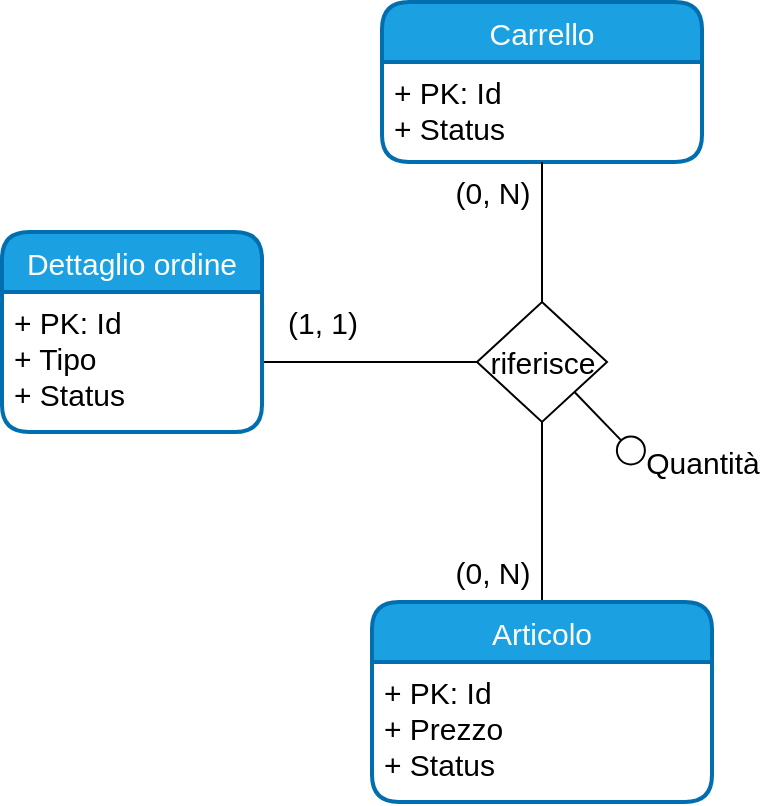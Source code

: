 <mxfile>
    <diagram id="BSpXjhOdTKllNrfZD8wq" name="Page-1">
        <mxGraphModel dx="984" dy="565" grid="1" gridSize="10" guides="1" tooltips="1" connect="1" arrows="1" fold="1" page="1" pageScale="1" pageWidth="827" pageHeight="1169" math="0" shadow="0">
            <root>
                <mxCell id="0"/>
                <mxCell id="1" parent="0"/>
                <mxCell id="2" value="Carrello" style="swimlane;childLayout=stackLayout;horizontal=1;startSize=30;horizontalStack=0;rounded=1;fontSize=15;fontStyle=0;strokeWidth=2;resizeParent=0;resizeLast=1;shadow=0;dashed=0;align=center;fillColor=#1ba1e2;fontColor=#ffffff;strokeColor=#006EAF;" parent="1" vertex="1">
                    <mxGeometry x="440" y="240" width="160" height="80" as="geometry"/>
                </mxCell>
                <mxCell id="3" value="+ PK: Id&#10;+ Status&#10;" style="align=left;strokeColor=none;fillColor=none;spacingLeft=4;fontSize=15;verticalAlign=top;resizable=0;rotatable=0;part=1;" parent="2" vertex="1">
                    <mxGeometry y="30" width="160" height="50" as="geometry"/>
                </mxCell>
                <mxCell id="4" style="edgeStyle=none;html=1;exitX=0.5;exitY=0;exitDx=0;exitDy=0;entryX=0.5;entryY=1;entryDx=0;entryDy=0;startArrow=none;startFill=0;endArrow=none;endFill=0;fontSize=15;" parent="1" source="7" target="3" edge="1">
                    <mxGeometry relative="1" as="geometry"/>
                </mxCell>
                <mxCell id="5" style="edgeStyle=none;html=1;exitX=0;exitY=0.5;exitDx=0;exitDy=0;endArrow=none;endFill=0;entryX=1;entryY=0.5;entryDx=0;entryDy=0;fontSize=15;" parent="1" source="7" target="12" edge="1">
                    <mxGeometry relative="1" as="geometry">
                        <mxPoint x="200" y="420" as="targetPoint"/>
                    </mxGeometry>
                </mxCell>
                <mxCell id="28" style="edgeStyle=none;html=1;exitX=0.5;exitY=1;exitDx=0;exitDy=0;entryX=0.5;entryY=0;entryDx=0;entryDy=0;endArrow=none;endFill=0;fontSize=15;" parent="1" source="7" target="25" edge="1">
                    <mxGeometry relative="1" as="geometry"/>
                </mxCell>
                <mxCell id="7" value="riferisce" style="shape=rhombus;perimeter=rhombusPerimeter;whiteSpace=wrap;html=1;align=center;fontSize=15;" parent="1" vertex="1">
                    <mxGeometry x="487.5" y="390" width="65" height="60" as="geometry"/>
                </mxCell>
                <mxCell id="8" value="Quantità" style="text;html=1;align=center;verticalAlign=middle;resizable=0;points=[];autosize=1;strokeColor=none;fillColor=none;fontSize=15;" parent="1" vertex="1">
                    <mxGeometry x="560" y="455" width="80" height="30" as="geometry"/>
                </mxCell>
                <mxCell id="11" value="Dettaglio ordine" style="swimlane;childLayout=stackLayout;horizontal=1;startSize=30;horizontalStack=0;rounded=1;fontSize=15;fontStyle=0;strokeWidth=2;resizeParent=0;resizeLast=1;shadow=0;dashed=0;align=center;fillColor=#1ba1e2;fontColor=#ffffff;strokeColor=#006EAF;" parent="1" vertex="1">
                    <mxGeometry x="250" y="355" width="130" height="100" as="geometry"/>
                </mxCell>
                <mxCell id="12" value="+ PK: Id&#10;+ Tipo&#10;+ Status&#10;&#10;" style="align=left;strokeColor=none;fillColor=none;spacingLeft=4;fontSize=15;verticalAlign=top;resizable=0;rotatable=0;part=1;" parent="11" vertex="1">
                    <mxGeometry y="30" width="130" height="70" as="geometry"/>
                </mxCell>
                <mxCell id="16" value="(1, 1)" style="text;html=1;align=center;verticalAlign=middle;resizable=0;points=[];autosize=1;strokeColor=none;fillColor=none;fontSize=15;" parent="1" vertex="1">
                    <mxGeometry x="380" y="385" width="60" height="30" as="geometry"/>
                </mxCell>
                <mxCell id="17" value="(0, N)" style="text;html=1;align=center;verticalAlign=middle;resizable=0;points=[];autosize=1;strokeColor=none;fillColor=none;fontSize=15;" parent="1" vertex="1">
                    <mxGeometry x="465" y="320" width="60" height="30" as="geometry"/>
                </mxCell>
                <mxCell id="21" value="(0, N)" style="text;html=1;align=center;verticalAlign=middle;resizable=0;points=[];autosize=1;strokeColor=none;fillColor=none;fontSize=15;" parent="1" vertex="1">
                    <mxGeometry x="465" y="510" width="60" height="30" as="geometry"/>
                </mxCell>
                <mxCell id="23" style="edgeStyle=none;html=1;endArrow=circle;endFill=0;exitX=1;exitY=1;exitDx=0;exitDy=0;fontSize=15;" parent="1" source="7" edge="1">
                    <mxGeometry relative="1" as="geometry">
                        <mxPoint x="570" y="470" as="targetPoint"/>
                        <mxPoint x="546.25" y="415" as="sourcePoint"/>
                    </mxGeometry>
                </mxCell>
                <mxCell id="25" value="Articolo" style="swimlane;childLayout=stackLayout;horizontal=1;startSize=30;horizontalStack=0;rounded=1;fontSize=15;fontStyle=0;strokeWidth=2;resizeParent=0;resizeLast=1;shadow=0;dashed=0;align=center;arcSize=15;fillColor=#1ba1e2;fontColor=#ffffff;strokeColor=#006EAF;" parent="1" vertex="1">
                    <mxGeometry x="435" y="540" width="170" height="100" as="geometry"/>
                </mxCell>
                <mxCell id="26" value="+ PK: Id&#10;+ Prezzo&#10;+ Status" style="align=left;strokeColor=none;fillColor=none;spacingLeft=4;fontSize=15;verticalAlign=top;resizable=0;rotatable=0;part=1;" parent="25" vertex="1">
                    <mxGeometry y="30" width="170" height="70" as="geometry"/>
                </mxCell>
            </root>
        </mxGraphModel>
    </diagram>
</mxfile>